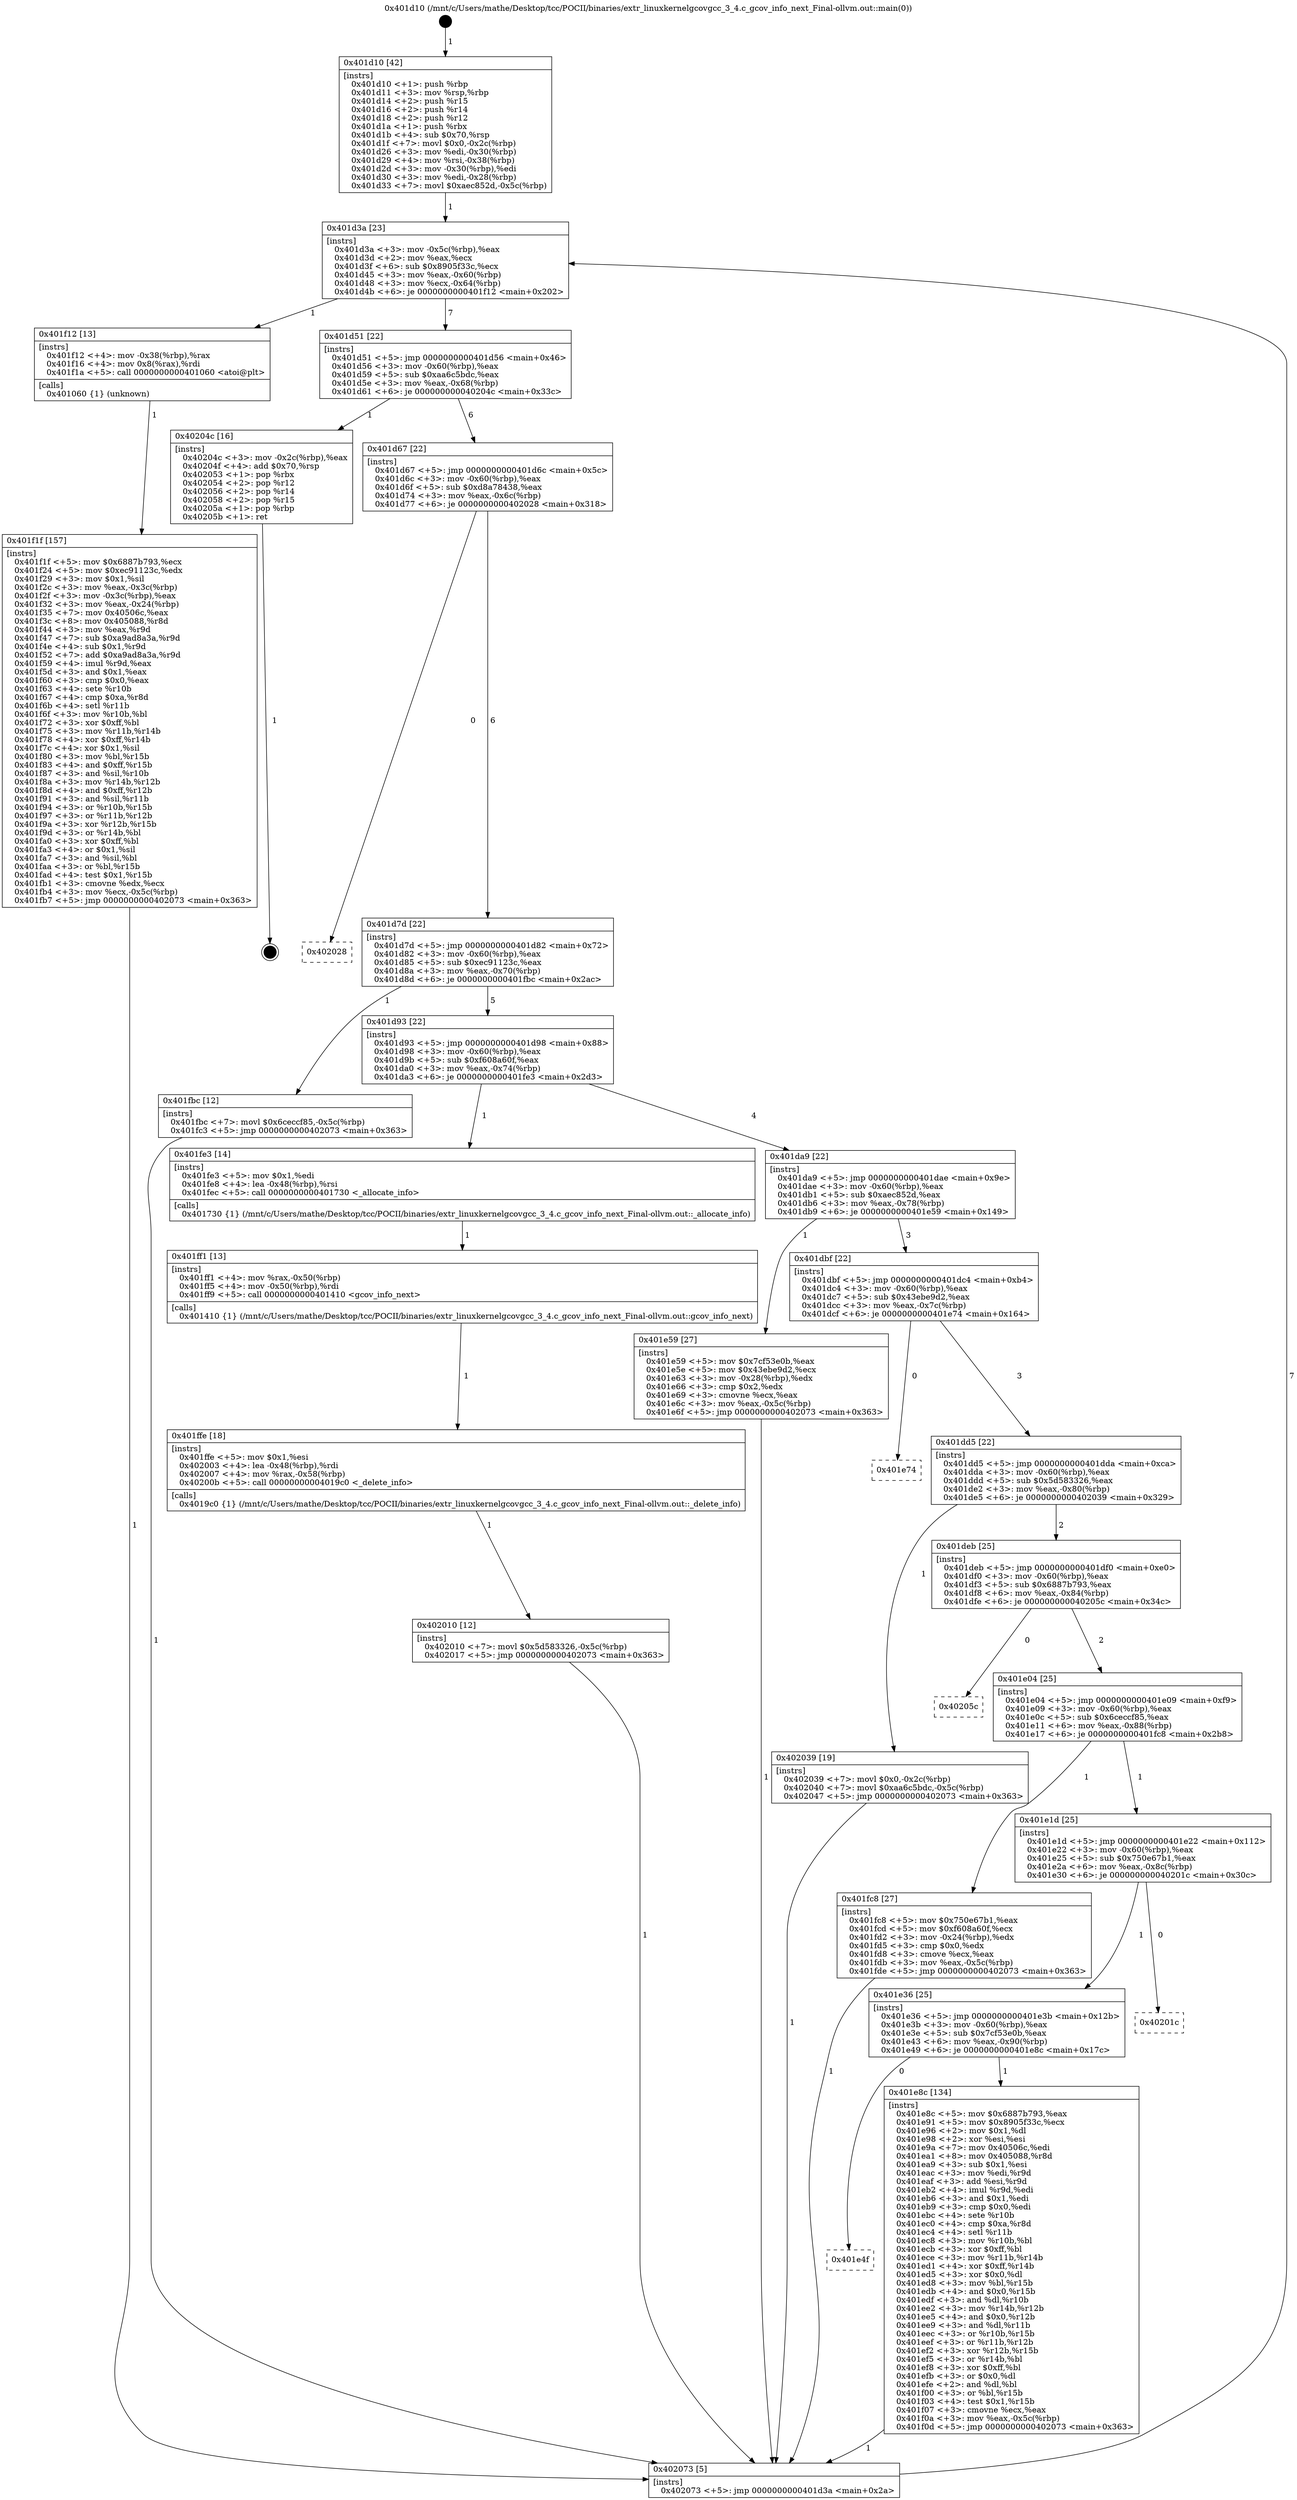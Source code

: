 digraph "0x401d10" {
  label = "0x401d10 (/mnt/c/Users/mathe/Desktop/tcc/POCII/binaries/extr_linuxkernelgcovgcc_3_4.c_gcov_info_next_Final-ollvm.out::main(0))"
  labelloc = "t"
  node[shape=record]

  Entry [label="",width=0.3,height=0.3,shape=circle,fillcolor=black,style=filled]
  "0x401d3a" [label="{
     0x401d3a [23]\l
     | [instrs]\l
     &nbsp;&nbsp;0x401d3a \<+3\>: mov -0x5c(%rbp),%eax\l
     &nbsp;&nbsp;0x401d3d \<+2\>: mov %eax,%ecx\l
     &nbsp;&nbsp;0x401d3f \<+6\>: sub $0x8905f33c,%ecx\l
     &nbsp;&nbsp;0x401d45 \<+3\>: mov %eax,-0x60(%rbp)\l
     &nbsp;&nbsp;0x401d48 \<+3\>: mov %ecx,-0x64(%rbp)\l
     &nbsp;&nbsp;0x401d4b \<+6\>: je 0000000000401f12 \<main+0x202\>\l
  }"]
  "0x401f12" [label="{
     0x401f12 [13]\l
     | [instrs]\l
     &nbsp;&nbsp;0x401f12 \<+4\>: mov -0x38(%rbp),%rax\l
     &nbsp;&nbsp;0x401f16 \<+4\>: mov 0x8(%rax),%rdi\l
     &nbsp;&nbsp;0x401f1a \<+5\>: call 0000000000401060 \<atoi@plt\>\l
     | [calls]\l
     &nbsp;&nbsp;0x401060 \{1\} (unknown)\l
  }"]
  "0x401d51" [label="{
     0x401d51 [22]\l
     | [instrs]\l
     &nbsp;&nbsp;0x401d51 \<+5\>: jmp 0000000000401d56 \<main+0x46\>\l
     &nbsp;&nbsp;0x401d56 \<+3\>: mov -0x60(%rbp),%eax\l
     &nbsp;&nbsp;0x401d59 \<+5\>: sub $0xaa6c5bdc,%eax\l
     &nbsp;&nbsp;0x401d5e \<+3\>: mov %eax,-0x68(%rbp)\l
     &nbsp;&nbsp;0x401d61 \<+6\>: je 000000000040204c \<main+0x33c\>\l
  }"]
  Exit [label="",width=0.3,height=0.3,shape=circle,fillcolor=black,style=filled,peripheries=2]
  "0x40204c" [label="{
     0x40204c [16]\l
     | [instrs]\l
     &nbsp;&nbsp;0x40204c \<+3\>: mov -0x2c(%rbp),%eax\l
     &nbsp;&nbsp;0x40204f \<+4\>: add $0x70,%rsp\l
     &nbsp;&nbsp;0x402053 \<+1\>: pop %rbx\l
     &nbsp;&nbsp;0x402054 \<+2\>: pop %r12\l
     &nbsp;&nbsp;0x402056 \<+2\>: pop %r14\l
     &nbsp;&nbsp;0x402058 \<+2\>: pop %r15\l
     &nbsp;&nbsp;0x40205a \<+1\>: pop %rbp\l
     &nbsp;&nbsp;0x40205b \<+1\>: ret\l
  }"]
  "0x401d67" [label="{
     0x401d67 [22]\l
     | [instrs]\l
     &nbsp;&nbsp;0x401d67 \<+5\>: jmp 0000000000401d6c \<main+0x5c\>\l
     &nbsp;&nbsp;0x401d6c \<+3\>: mov -0x60(%rbp),%eax\l
     &nbsp;&nbsp;0x401d6f \<+5\>: sub $0xd8a78438,%eax\l
     &nbsp;&nbsp;0x401d74 \<+3\>: mov %eax,-0x6c(%rbp)\l
     &nbsp;&nbsp;0x401d77 \<+6\>: je 0000000000402028 \<main+0x318\>\l
  }"]
  "0x402010" [label="{
     0x402010 [12]\l
     | [instrs]\l
     &nbsp;&nbsp;0x402010 \<+7\>: movl $0x5d583326,-0x5c(%rbp)\l
     &nbsp;&nbsp;0x402017 \<+5\>: jmp 0000000000402073 \<main+0x363\>\l
  }"]
  "0x402028" [label="{
     0x402028\l
  }", style=dashed]
  "0x401d7d" [label="{
     0x401d7d [22]\l
     | [instrs]\l
     &nbsp;&nbsp;0x401d7d \<+5\>: jmp 0000000000401d82 \<main+0x72\>\l
     &nbsp;&nbsp;0x401d82 \<+3\>: mov -0x60(%rbp),%eax\l
     &nbsp;&nbsp;0x401d85 \<+5\>: sub $0xec91123c,%eax\l
     &nbsp;&nbsp;0x401d8a \<+3\>: mov %eax,-0x70(%rbp)\l
     &nbsp;&nbsp;0x401d8d \<+6\>: je 0000000000401fbc \<main+0x2ac\>\l
  }"]
  "0x401ffe" [label="{
     0x401ffe [18]\l
     | [instrs]\l
     &nbsp;&nbsp;0x401ffe \<+5\>: mov $0x1,%esi\l
     &nbsp;&nbsp;0x402003 \<+4\>: lea -0x48(%rbp),%rdi\l
     &nbsp;&nbsp;0x402007 \<+4\>: mov %rax,-0x58(%rbp)\l
     &nbsp;&nbsp;0x40200b \<+5\>: call 00000000004019c0 \<_delete_info\>\l
     | [calls]\l
     &nbsp;&nbsp;0x4019c0 \{1\} (/mnt/c/Users/mathe/Desktop/tcc/POCII/binaries/extr_linuxkernelgcovgcc_3_4.c_gcov_info_next_Final-ollvm.out::_delete_info)\l
  }"]
  "0x401fbc" [label="{
     0x401fbc [12]\l
     | [instrs]\l
     &nbsp;&nbsp;0x401fbc \<+7\>: movl $0x6ceccf85,-0x5c(%rbp)\l
     &nbsp;&nbsp;0x401fc3 \<+5\>: jmp 0000000000402073 \<main+0x363\>\l
  }"]
  "0x401d93" [label="{
     0x401d93 [22]\l
     | [instrs]\l
     &nbsp;&nbsp;0x401d93 \<+5\>: jmp 0000000000401d98 \<main+0x88\>\l
     &nbsp;&nbsp;0x401d98 \<+3\>: mov -0x60(%rbp),%eax\l
     &nbsp;&nbsp;0x401d9b \<+5\>: sub $0xf608a60f,%eax\l
     &nbsp;&nbsp;0x401da0 \<+3\>: mov %eax,-0x74(%rbp)\l
     &nbsp;&nbsp;0x401da3 \<+6\>: je 0000000000401fe3 \<main+0x2d3\>\l
  }"]
  "0x401ff1" [label="{
     0x401ff1 [13]\l
     | [instrs]\l
     &nbsp;&nbsp;0x401ff1 \<+4\>: mov %rax,-0x50(%rbp)\l
     &nbsp;&nbsp;0x401ff5 \<+4\>: mov -0x50(%rbp),%rdi\l
     &nbsp;&nbsp;0x401ff9 \<+5\>: call 0000000000401410 \<gcov_info_next\>\l
     | [calls]\l
     &nbsp;&nbsp;0x401410 \{1\} (/mnt/c/Users/mathe/Desktop/tcc/POCII/binaries/extr_linuxkernelgcovgcc_3_4.c_gcov_info_next_Final-ollvm.out::gcov_info_next)\l
  }"]
  "0x401fe3" [label="{
     0x401fe3 [14]\l
     | [instrs]\l
     &nbsp;&nbsp;0x401fe3 \<+5\>: mov $0x1,%edi\l
     &nbsp;&nbsp;0x401fe8 \<+4\>: lea -0x48(%rbp),%rsi\l
     &nbsp;&nbsp;0x401fec \<+5\>: call 0000000000401730 \<_allocate_info\>\l
     | [calls]\l
     &nbsp;&nbsp;0x401730 \{1\} (/mnt/c/Users/mathe/Desktop/tcc/POCII/binaries/extr_linuxkernelgcovgcc_3_4.c_gcov_info_next_Final-ollvm.out::_allocate_info)\l
  }"]
  "0x401da9" [label="{
     0x401da9 [22]\l
     | [instrs]\l
     &nbsp;&nbsp;0x401da9 \<+5\>: jmp 0000000000401dae \<main+0x9e\>\l
     &nbsp;&nbsp;0x401dae \<+3\>: mov -0x60(%rbp),%eax\l
     &nbsp;&nbsp;0x401db1 \<+5\>: sub $0xaec852d,%eax\l
     &nbsp;&nbsp;0x401db6 \<+3\>: mov %eax,-0x78(%rbp)\l
     &nbsp;&nbsp;0x401db9 \<+6\>: je 0000000000401e59 \<main+0x149\>\l
  }"]
  "0x401f1f" [label="{
     0x401f1f [157]\l
     | [instrs]\l
     &nbsp;&nbsp;0x401f1f \<+5\>: mov $0x6887b793,%ecx\l
     &nbsp;&nbsp;0x401f24 \<+5\>: mov $0xec91123c,%edx\l
     &nbsp;&nbsp;0x401f29 \<+3\>: mov $0x1,%sil\l
     &nbsp;&nbsp;0x401f2c \<+3\>: mov %eax,-0x3c(%rbp)\l
     &nbsp;&nbsp;0x401f2f \<+3\>: mov -0x3c(%rbp),%eax\l
     &nbsp;&nbsp;0x401f32 \<+3\>: mov %eax,-0x24(%rbp)\l
     &nbsp;&nbsp;0x401f35 \<+7\>: mov 0x40506c,%eax\l
     &nbsp;&nbsp;0x401f3c \<+8\>: mov 0x405088,%r8d\l
     &nbsp;&nbsp;0x401f44 \<+3\>: mov %eax,%r9d\l
     &nbsp;&nbsp;0x401f47 \<+7\>: sub $0xa9ad8a3a,%r9d\l
     &nbsp;&nbsp;0x401f4e \<+4\>: sub $0x1,%r9d\l
     &nbsp;&nbsp;0x401f52 \<+7\>: add $0xa9ad8a3a,%r9d\l
     &nbsp;&nbsp;0x401f59 \<+4\>: imul %r9d,%eax\l
     &nbsp;&nbsp;0x401f5d \<+3\>: and $0x1,%eax\l
     &nbsp;&nbsp;0x401f60 \<+3\>: cmp $0x0,%eax\l
     &nbsp;&nbsp;0x401f63 \<+4\>: sete %r10b\l
     &nbsp;&nbsp;0x401f67 \<+4\>: cmp $0xa,%r8d\l
     &nbsp;&nbsp;0x401f6b \<+4\>: setl %r11b\l
     &nbsp;&nbsp;0x401f6f \<+3\>: mov %r10b,%bl\l
     &nbsp;&nbsp;0x401f72 \<+3\>: xor $0xff,%bl\l
     &nbsp;&nbsp;0x401f75 \<+3\>: mov %r11b,%r14b\l
     &nbsp;&nbsp;0x401f78 \<+4\>: xor $0xff,%r14b\l
     &nbsp;&nbsp;0x401f7c \<+4\>: xor $0x1,%sil\l
     &nbsp;&nbsp;0x401f80 \<+3\>: mov %bl,%r15b\l
     &nbsp;&nbsp;0x401f83 \<+4\>: and $0xff,%r15b\l
     &nbsp;&nbsp;0x401f87 \<+3\>: and %sil,%r10b\l
     &nbsp;&nbsp;0x401f8a \<+3\>: mov %r14b,%r12b\l
     &nbsp;&nbsp;0x401f8d \<+4\>: and $0xff,%r12b\l
     &nbsp;&nbsp;0x401f91 \<+3\>: and %sil,%r11b\l
     &nbsp;&nbsp;0x401f94 \<+3\>: or %r10b,%r15b\l
     &nbsp;&nbsp;0x401f97 \<+3\>: or %r11b,%r12b\l
     &nbsp;&nbsp;0x401f9a \<+3\>: xor %r12b,%r15b\l
     &nbsp;&nbsp;0x401f9d \<+3\>: or %r14b,%bl\l
     &nbsp;&nbsp;0x401fa0 \<+3\>: xor $0xff,%bl\l
     &nbsp;&nbsp;0x401fa3 \<+4\>: or $0x1,%sil\l
     &nbsp;&nbsp;0x401fa7 \<+3\>: and %sil,%bl\l
     &nbsp;&nbsp;0x401faa \<+3\>: or %bl,%r15b\l
     &nbsp;&nbsp;0x401fad \<+4\>: test $0x1,%r15b\l
     &nbsp;&nbsp;0x401fb1 \<+3\>: cmovne %edx,%ecx\l
     &nbsp;&nbsp;0x401fb4 \<+3\>: mov %ecx,-0x5c(%rbp)\l
     &nbsp;&nbsp;0x401fb7 \<+5\>: jmp 0000000000402073 \<main+0x363\>\l
  }"]
  "0x401e59" [label="{
     0x401e59 [27]\l
     | [instrs]\l
     &nbsp;&nbsp;0x401e59 \<+5\>: mov $0x7cf53e0b,%eax\l
     &nbsp;&nbsp;0x401e5e \<+5\>: mov $0x43ebe9d2,%ecx\l
     &nbsp;&nbsp;0x401e63 \<+3\>: mov -0x28(%rbp),%edx\l
     &nbsp;&nbsp;0x401e66 \<+3\>: cmp $0x2,%edx\l
     &nbsp;&nbsp;0x401e69 \<+3\>: cmovne %ecx,%eax\l
     &nbsp;&nbsp;0x401e6c \<+3\>: mov %eax,-0x5c(%rbp)\l
     &nbsp;&nbsp;0x401e6f \<+5\>: jmp 0000000000402073 \<main+0x363\>\l
  }"]
  "0x401dbf" [label="{
     0x401dbf [22]\l
     | [instrs]\l
     &nbsp;&nbsp;0x401dbf \<+5\>: jmp 0000000000401dc4 \<main+0xb4\>\l
     &nbsp;&nbsp;0x401dc4 \<+3\>: mov -0x60(%rbp),%eax\l
     &nbsp;&nbsp;0x401dc7 \<+5\>: sub $0x43ebe9d2,%eax\l
     &nbsp;&nbsp;0x401dcc \<+3\>: mov %eax,-0x7c(%rbp)\l
     &nbsp;&nbsp;0x401dcf \<+6\>: je 0000000000401e74 \<main+0x164\>\l
  }"]
  "0x402073" [label="{
     0x402073 [5]\l
     | [instrs]\l
     &nbsp;&nbsp;0x402073 \<+5\>: jmp 0000000000401d3a \<main+0x2a\>\l
  }"]
  "0x401d10" [label="{
     0x401d10 [42]\l
     | [instrs]\l
     &nbsp;&nbsp;0x401d10 \<+1\>: push %rbp\l
     &nbsp;&nbsp;0x401d11 \<+3\>: mov %rsp,%rbp\l
     &nbsp;&nbsp;0x401d14 \<+2\>: push %r15\l
     &nbsp;&nbsp;0x401d16 \<+2\>: push %r14\l
     &nbsp;&nbsp;0x401d18 \<+2\>: push %r12\l
     &nbsp;&nbsp;0x401d1a \<+1\>: push %rbx\l
     &nbsp;&nbsp;0x401d1b \<+4\>: sub $0x70,%rsp\l
     &nbsp;&nbsp;0x401d1f \<+7\>: movl $0x0,-0x2c(%rbp)\l
     &nbsp;&nbsp;0x401d26 \<+3\>: mov %edi,-0x30(%rbp)\l
     &nbsp;&nbsp;0x401d29 \<+4\>: mov %rsi,-0x38(%rbp)\l
     &nbsp;&nbsp;0x401d2d \<+3\>: mov -0x30(%rbp),%edi\l
     &nbsp;&nbsp;0x401d30 \<+3\>: mov %edi,-0x28(%rbp)\l
     &nbsp;&nbsp;0x401d33 \<+7\>: movl $0xaec852d,-0x5c(%rbp)\l
  }"]
  "0x401e4f" [label="{
     0x401e4f\l
  }", style=dashed]
  "0x401e74" [label="{
     0x401e74\l
  }", style=dashed]
  "0x401dd5" [label="{
     0x401dd5 [22]\l
     | [instrs]\l
     &nbsp;&nbsp;0x401dd5 \<+5\>: jmp 0000000000401dda \<main+0xca\>\l
     &nbsp;&nbsp;0x401dda \<+3\>: mov -0x60(%rbp),%eax\l
     &nbsp;&nbsp;0x401ddd \<+5\>: sub $0x5d583326,%eax\l
     &nbsp;&nbsp;0x401de2 \<+3\>: mov %eax,-0x80(%rbp)\l
     &nbsp;&nbsp;0x401de5 \<+6\>: je 0000000000402039 \<main+0x329\>\l
  }"]
  "0x401e8c" [label="{
     0x401e8c [134]\l
     | [instrs]\l
     &nbsp;&nbsp;0x401e8c \<+5\>: mov $0x6887b793,%eax\l
     &nbsp;&nbsp;0x401e91 \<+5\>: mov $0x8905f33c,%ecx\l
     &nbsp;&nbsp;0x401e96 \<+2\>: mov $0x1,%dl\l
     &nbsp;&nbsp;0x401e98 \<+2\>: xor %esi,%esi\l
     &nbsp;&nbsp;0x401e9a \<+7\>: mov 0x40506c,%edi\l
     &nbsp;&nbsp;0x401ea1 \<+8\>: mov 0x405088,%r8d\l
     &nbsp;&nbsp;0x401ea9 \<+3\>: sub $0x1,%esi\l
     &nbsp;&nbsp;0x401eac \<+3\>: mov %edi,%r9d\l
     &nbsp;&nbsp;0x401eaf \<+3\>: add %esi,%r9d\l
     &nbsp;&nbsp;0x401eb2 \<+4\>: imul %r9d,%edi\l
     &nbsp;&nbsp;0x401eb6 \<+3\>: and $0x1,%edi\l
     &nbsp;&nbsp;0x401eb9 \<+3\>: cmp $0x0,%edi\l
     &nbsp;&nbsp;0x401ebc \<+4\>: sete %r10b\l
     &nbsp;&nbsp;0x401ec0 \<+4\>: cmp $0xa,%r8d\l
     &nbsp;&nbsp;0x401ec4 \<+4\>: setl %r11b\l
     &nbsp;&nbsp;0x401ec8 \<+3\>: mov %r10b,%bl\l
     &nbsp;&nbsp;0x401ecb \<+3\>: xor $0xff,%bl\l
     &nbsp;&nbsp;0x401ece \<+3\>: mov %r11b,%r14b\l
     &nbsp;&nbsp;0x401ed1 \<+4\>: xor $0xff,%r14b\l
     &nbsp;&nbsp;0x401ed5 \<+3\>: xor $0x0,%dl\l
     &nbsp;&nbsp;0x401ed8 \<+3\>: mov %bl,%r15b\l
     &nbsp;&nbsp;0x401edb \<+4\>: and $0x0,%r15b\l
     &nbsp;&nbsp;0x401edf \<+3\>: and %dl,%r10b\l
     &nbsp;&nbsp;0x401ee2 \<+3\>: mov %r14b,%r12b\l
     &nbsp;&nbsp;0x401ee5 \<+4\>: and $0x0,%r12b\l
     &nbsp;&nbsp;0x401ee9 \<+3\>: and %dl,%r11b\l
     &nbsp;&nbsp;0x401eec \<+3\>: or %r10b,%r15b\l
     &nbsp;&nbsp;0x401eef \<+3\>: or %r11b,%r12b\l
     &nbsp;&nbsp;0x401ef2 \<+3\>: xor %r12b,%r15b\l
     &nbsp;&nbsp;0x401ef5 \<+3\>: or %r14b,%bl\l
     &nbsp;&nbsp;0x401ef8 \<+3\>: xor $0xff,%bl\l
     &nbsp;&nbsp;0x401efb \<+3\>: or $0x0,%dl\l
     &nbsp;&nbsp;0x401efe \<+2\>: and %dl,%bl\l
     &nbsp;&nbsp;0x401f00 \<+3\>: or %bl,%r15b\l
     &nbsp;&nbsp;0x401f03 \<+4\>: test $0x1,%r15b\l
     &nbsp;&nbsp;0x401f07 \<+3\>: cmovne %ecx,%eax\l
     &nbsp;&nbsp;0x401f0a \<+3\>: mov %eax,-0x5c(%rbp)\l
     &nbsp;&nbsp;0x401f0d \<+5\>: jmp 0000000000402073 \<main+0x363\>\l
  }"]
  "0x402039" [label="{
     0x402039 [19]\l
     | [instrs]\l
     &nbsp;&nbsp;0x402039 \<+7\>: movl $0x0,-0x2c(%rbp)\l
     &nbsp;&nbsp;0x402040 \<+7\>: movl $0xaa6c5bdc,-0x5c(%rbp)\l
     &nbsp;&nbsp;0x402047 \<+5\>: jmp 0000000000402073 \<main+0x363\>\l
  }"]
  "0x401deb" [label="{
     0x401deb [25]\l
     | [instrs]\l
     &nbsp;&nbsp;0x401deb \<+5\>: jmp 0000000000401df0 \<main+0xe0\>\l
     &nbsp;&nbsp;0x401df0 \<+3\>: mov -0x60(%rbp),%eax\l
     &nbsp;&nbsp;0x401df3 \<+5\>: sub $0x6887b793,%eax\l
     &nbsp;&nbsp;0x401df8 \<+6\>: mov %eax,-0x84(%rbp)\l
     &nbsp;&nbsp;0x401dfe \<+6\>: je 000000000040205c \<main+0x34c\>\l
  }"]
  "0x401e36" [label="{
     0x401e36 [25]\l
     | [instrs]\l
     &nbsp;&nbsp;0x401e36 \<+5\>: jmp 0000000000401e3b \<main+0x12b\>\l
     &nbsp;&nbsp;0x401e3b \<+3\>: mov -0x60(%rbp),%eax\l
     &nbsp;&nbsp;0x401e3e \<+5\>: sub $0x7cf53e0b,%eax\l
     &nbsp;&nbsp;0x401e43 \<+6\>: mov %eax,-0x90(%rbp)\l
     &nbsp;&nbsp;0x401e49 \<+6\>: je 0000000000401e8c \<main+0x17c\>\l
  }"]
  "0x40205c" [label="{
     0x40205c\l
  }", style=dashed]
  "0x401e04" [label="{
     0x401e04 [25]\l
     | [instrs]\l
     &nbsp;&nbsp;0x401e04 \<+5\>: jmp 0000000000401e09 \<main+0xf9\>\l
     &nbsp;&nbsp;0x401e09 \<+3\>: mov -0x60(%rbp),%eax\l
     &nbsp;&nbsp;0x401e0c \<+5\>: sub $0x6ceccf85,%eax\l
     &nbsp;&nbsp;0x401e11 \<+6\>: mov %eax,-0x88(%rbp)\l
     &nbsp;&nbsp;0x401e17 \<+6\>: je 0000000000401fc8 \<main+0x2b8\>\l
  }"]
  "0x40201c" [label="{
     0x40201c\l
  }", style=dashed]
  "0x401fc8" [label="{
     0x401fc8 [27]\l
     | [instrs]\l
     &nbsp;&nbsp;0x401fc8 \<+5\>: mov $0x750e67b1,%eax\l
     &nbsp;&nbsp;0x401fcd \<+5\>: mov $0xf608a60f,%ecx\l
     &nbsp;&nbsp;0x401fd2 \<+3\>: mov -0x24(%rbp),%edx\l
     &nbsp;&nbsp;0x401fd5 \<+3\>: cmp $0x0,%edx\l
     &nbsp;&nbsp;0x401fd8 \<+3\>: cmove %ecx,%eax\l
     &nbsp;&nbsp;0x401fdb \<+3\>: mov %eax,-0x5c(%rbp)\l
     &nbsp;&nbsp;0x401fde \<+5\>: jmp 0000000000402073 \<main+0x363\>\l
  }"]
  "0x401e1d" [label="{
     0x401e1d [25]\l
     | [instrs]\l
     &nbsp;&nbsp;0x401e1d \<+5\>: jmp 0000000000401e22 \<main+0x112\>\l
     &nbsp;&nbsp;0x401e22 \<+3\>: mov -0x60(%rbp),%eax\l
     &nbsp;&nbsp;0x401e25 \<+5\>: sub $0x750e67b1,%eax\l
     &nbsp;&nbsp;0x401e2a \<+6\>: mov %eax,-0x8c(%rbp)\l
     &nbsp;&nbsp;0x401e30 \<+6\>: je 000000000040201c \<main+0x30c\>\l
  }"]
  Entry -> "0x401d10" [label=" 1"]
  "0x401d3a" -> "0x401f12" [label=" 1"]
  "0x401d3a" -> "0x401d51" [label=" 7"]
  "0x40204c" -> Exit [label=" 1"]
  "0x401d51" -> "0x40204c" [label=" 1"]
  "0x401d51" -> "0x401d67" [label=" 6"]
  "0x402039" -> "0x402073" [label=" 1"]
  "0x401d67" -> "0x402028" [label=" 0"]
  "0x401d67" -> "0x401d7d" [label=" 6"]
  "0x402010" -> "0x402073" [label=" 1"]
  "0x401d7d" -> "0x401fbc" [label=" 1"]
  "0x401d7d" -> "0x401d93" [label=" 5"]
  "0x401ffe" -> "0x402010" [label=" 1"]
  "0x401d93" -> "0x401fe3" [label=" 1"]
  "0x401d93" -> "0x401da9" [label=" 4"]
  "0x401ff1" -> "0x401ffe" [label=" 1"]
  "0x401da9" -> "0x401e59" [label=" 1"]
  "0x401da9" -> "0x401dbf" [label=" 3"]
  "0x401e59" -> "0x402073" [label=" 1"]
  "0x401d10" -> "0x401d3a" [label=" 1"]
  "0x402073" -> "0x401d3a" [label=" 7"]
  "0x401fe3" -> "0x401ff1" [label=" 1"]
  "0x401dbf" -> "0x401e74" [label=" 0"]
  "0x401dbf" -> "0x401dd5" [label=" 3"]
  "0x401fc8" -> "0x402073" [label=" 1"]
  "0x401dd5" -> "0x402039" [label=" 1"]
  "0x401dd5" -> "0x401deb" [label=" 2"]
  "0x401fbc" -> "0x402073" [label=" 1"]
  "0x401deb" -> "0x40205c" [label=" 0"]
  "0x401deb" -> "0x401e04" [label=" 2"]
  "0x401f12" -> "0x401f1f" [label=" 1"]
  "0x401e04" -> "0x401fc8" [label=" 1"]
  "0x401e04" -> "0x401e1d" [label=" 1"]
  "0x401e8c" -> "0x402073" [label=" 1"]
  "0x401e1d" -> "0x40201c" [label=" 0"]
  "0x401e1d" -> "0x401e36" [label=" 1"]
  "0x401f1f" -> "0x402073" [label=" 1"]
  "0x401e36" -> "0x401e8c" [label=" 1"]
  "0x401e36" -> "0x401e4f" [label=" 0"]
}
